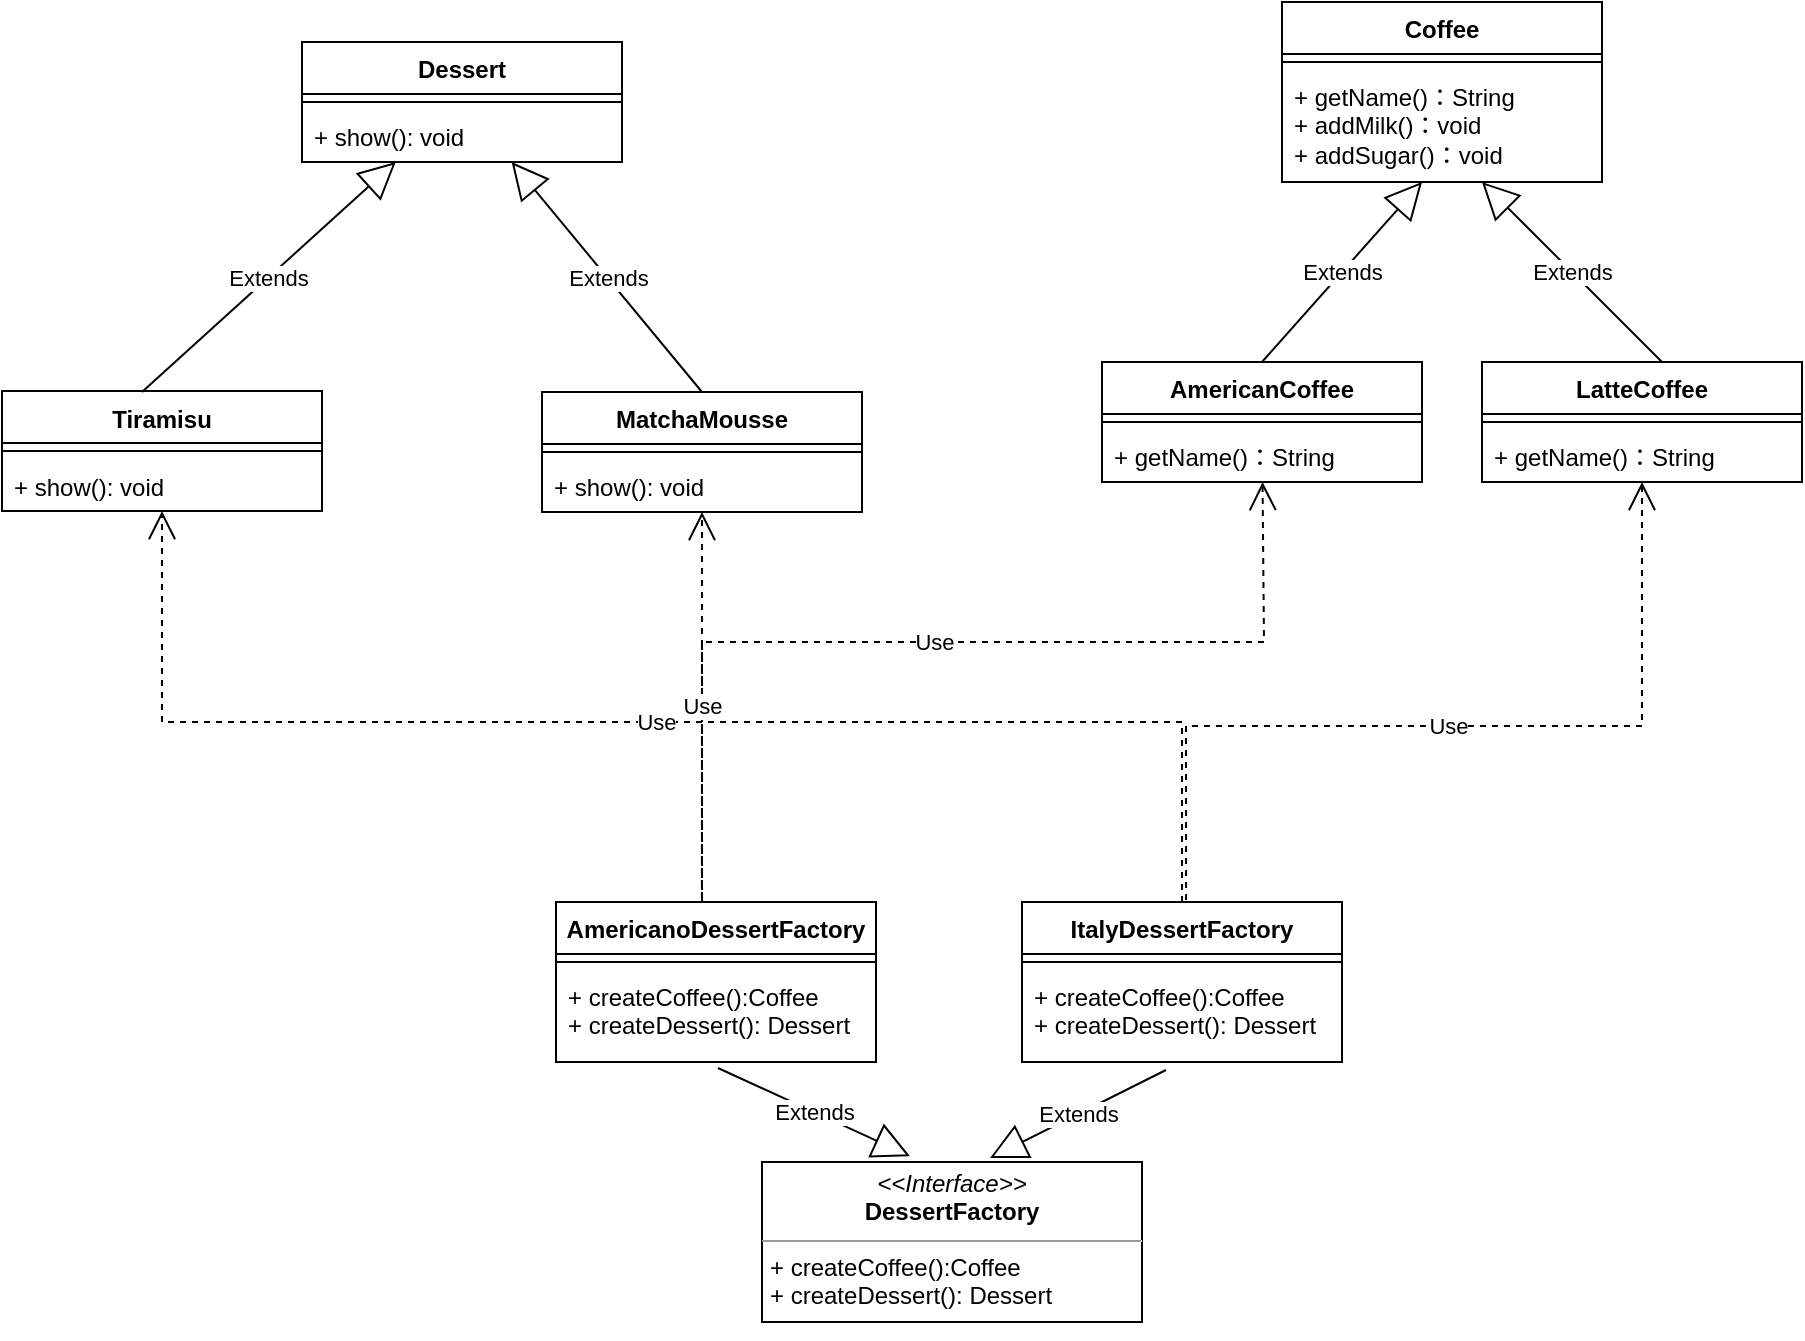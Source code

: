 <mxfile version="22.1.5" type="github">
  <diagram id="C5RBs43oDa-KdzZeNtuy" name="Page-1">
    <mxGraphModel dx="2026" dy="1145" grid="1" gridSize="10" guides="1" tooltips="1" connect="1" arrows="1" fold="1" page="1" pageScale="1" pageWidth="827" pageHeight="1169" math="0" shadow="0">
      <root>
        <mxCell id="WIyWlLk6GJQsqaUBKTNV-0" />
        <mxCell id="WIyWlLk6GJQsqaUBKTNV-1" parent="WIyWlLk6GJQsqaUBKTNV-0" />
        <mxCell id="j4x0W9tN55CfY7Mimesb-1" value="Coffee" style="swimlane;fontStyle=1;align=center;verticalAlign=top;childLayout=stackLayout;horizontal=1;startSize=26;horizontalStack=0;resizeParent=1;resizeParentMax=0;resizeLast=0;collapsible=1;marginBottom=0;whiteSpace=wrap;html=1;" vertex="1" parent="WIyWlLk6GJQsqaUBKTNV-1">
          <mxGeometry x="810" y="360" width="160" height="90" as="geometry" />
        </mxCell>
        <mxCell id="j4x0W9tN55CfY7Mimesb-2" value="" style="line;strokeWidth=1;fillColor=none;align=left;verticalAlign=middle;spacingTop=-1;spacingLeft=3;spacingRight=3;rotatable=0;labelPosition=right;points=[];portConstraint=eastwest;strokeColor=inherit;" vertex="1" parent="j4x0W9tN55CfY7Mimesb-1">
          <mxGeometry y="26" width="160" height="8" as="geometry" />
        </mxCell>
        <mxCell id="j4x0W9tN55CfY7Mimesb-3" value="+ getName()：String&lt;br&gt;+ addMilk()：void&lt;br&gt;+ addSugar()：void" style="text;strokeColor=none;fillColor=none;align=left;verticalAlign=top;spacingLeft=4;spacingRight=4;overflow=hidden;rotatable=0;points=[[0,0.5],[1,0.5]];portConstraint=eastwest;whiteSpace=wrap;html=1;" vertex="1" parent="j4x0W9tN55CfY7Mimesb-1">
          <mxGeometry y="34" width="160" height="56" as="geometry" />
        </mxCell>
        <mxCell id="j4x0W9tN55CfY7Mimesb-4" value="Extends" style="endArrow=block;endSize=16;endFill=0;html=1;rounded=0;" edge="1" parent="WIyWlLk6GJQsqaUBKTNV-1" target="j4x0W9tN55CfY7Mimesb-34">
          <mxGeometry width="160" relative="1" as="geometry">
            <mxPoint x="520" y="555" as="sourcePoint" />
            <mxPoint x="430" y="465" as="targetPoint" />
          </mxGeometry>
        </mxCell>
        <mxCell id="j4x0W9tN55CfY7Mimesb-5" value="LatteCoffee" style="swimlane;fontStyle=1;align=center;verticalAlign=top;childLayout=stackLayout;horizontal=1;startSize=26;horizontalStack=0;resizeParent=1;resizeParentMax=0;resizeLast=0;collapsible=1;marginBottom=0;whiteSpace=wrap;html=1;" vertex="1" parent="WIyWlLk6GJQsqaUBKTNV-1">
          <mxGeometry x="910" y="540" width="160" height="60" as="geometry" />
        </mxCell>
        <mxCell id="j4x0W9tN55CfY7Mimesb-6" value="" style="line;strokeWidth=1;fillColor=none;align=left;verticalAlign=middle;spacingTop=-1;spacingLeft=3;spacingRight=3;rotatable=0;labelPosition=right;points=[];portConstraint=eastwest;strokeColor=inherit;" vertex="1" parent="j4x0W9tN55CfY7Mimesb-5">
          <mxGeometry y="26" width="160" height="8" as="geometry" />
        </mxCell>
        <mxCell id="j4x0W9tN55CfY7Mimesb-7" value="+ getName()：String" style="text;strokeColor=none;fillColor=none;align=left;verticalAlign=top;spacingLeft=4;spacingRight=4;overflow=hidden;rotatable=0;points=[[0,0.5],[1,0.5]];portConstraint=eastwest;whiteSpace=wrap;html=1;" vertex="1" parent="j4x0W9tN55CfY7Mimesb-5">
          <mxGeometry y="34" width="160" height="26" as="geometry" />
        </mxCell>
        <mxCell id="j4x0W9tN55CfY7Mimesb-8" value="AmericanCoffee" style="swimlane;fontStyle=1;align=center;verticalAlign=top;childLayout=stackLayout;horizontal=1;startSize=26;horizontalStack=0;resizeParent=1;resizeParentMax=0;resizeLast=0;collapsible=1;marginBottom=0;whiteSpace=wrap;html=1;" vertex="1" parent="WIyWlLk6GJQsqaUBKTNV-1">
          <mxGeometry x="720" y="540" width="160" height="60" as="geometry" />
        </mxCell>
        <mxCell id="j4x0W9tN55CfY7Mimesb-9" value="" style="line;strokeWidth=1;fillColor=none;align=left;verticalAlign=middle;spacingTop=-1;spacingLeft=3;spacingRight=3;rotatable=0;labelPosition=right;points=[];portConstraint=eastwest;strokeColor=inherit;" vertex="1" parent="j4x0W9tN55CfY7Mimesb-8">
          <mxGeometry y="26" width="160" height="8" as="geometry" />
        </mxCell>
        <mxCell id="j4x0W9tN55CfY7Mimesb-10" value="+ getName()：String" style="text;strokeColor=none;fillColor=none;align=left;verticalAlign=top;spacingLeft=4;spacingRight=4;overflow=hidden;rotatable=0;points=[[0,0.5],[1,0.5]];portConstraint=eastwest;whiteSpace=wrap;html=1;" vertex="1" parent="j4x0W9tN55CfY7Mimesb-8">
          <mxGeometry y="34" width="160" height="26" as="geometry" />
        </mxCell>
        <mxCell id="j4x0W9tN55CfY7Mimesb-11" value="Extends" style="endArrow=block;endSize=16;endFill=0;html=1;rounded=0;entryX=0.519;entryY=1.089;entryDx=0;entryDy=0;entryPerimeter=0;exitX=0.5;exitY=0;exitDx=0;exitDy=0;" edge="1" parent="WIyWlLk6GJQsqaUBKTNV-1" source="j4x0W9tN55CfY7Mimesb-8">
          <mxGeometry width="160" relative="1" as="geometry">
            <mxPoint x="967" y="535" as="sourcePoint" />
            <mxPoint x="880" y="450" as="targetPoint" />
          </mxGeometry>
        </mxCell>
        <mxCell id="j4x0W9tN55CfY7Mimesb-26" value="Use" style="endArrow=open;endSize=12;dashed=1;html=1;rounded=0;" edge="1" parent="WIyWlLk6GJQsqaUBKTNV-1" target="j4x0W9tN55CfY7Mimesb-8">
          <mxGeometry width="160" relative="1" as="geometry">
            <mxPoint x="520" y="810" as="sourcePoint" />
            <mxPoint x="792" y="600" as="targetPoint" />
            <Array as="points">
              <mxPoint x="520" y="680" />
              <mxPoint x="801" y="680" />
            </Array>
          </mxGeometry>
        </mxCell>
        <mxCell id="j4x0W9tN55CfY7Mimesb-27" value="Use" style="endArrow=open;endSize=12;dashed=1;html=1;rounded=0;exitX=0.594;exitY=-0.037;exitDx=0;exitDy=0;exitPerimeter=0;" edge="1" parent="WIyWlLk6GJQsqaUBKTNV-1" target="j4x0W9tN55CfY7Mimesb-5">
          <mxGeometry width="160" relative="1" as="geometry">
            <mxPoint x="762.04" y="809.04" as="sourcePoint" />
            <mxPoint x="958.96" y="364.99" as="targetPoint" />
            <Array as="points">
              <mxPoint x="762" y="722" />
              <mxPoint x="990" y="722" />
            </Array>
          </mxGeometry>
        </mxCell>
        <mxCell id="j4x0W9tN55CfY7Mimesb-28" value="AmericanoDessertFactory" style="swimlane;fontStyle=1;align=center;verticalAlign=top;childLayout=stackLayout;horizontal=1;startSize=26;horizontalStack=0;resizeParent=1;resizeParentMax=0;resizeLast=0;collapsible=1;marginBottom=0;whiteSpace=wrap;html=1;" vertex="1" parent="WIyWlLk6GJQsqaUBKTNV-1">
          <mxGeometry x="447" y="810" width="160" height="80" as="geometry" />
        </mxCell>
        <mxCell id="j4x0W9tN55CfY7Mimesb-29" value="" style="line;strokeWidth=1;fillColor=none;align=left;verticalAlign=middle;spacingTop=-1;spacingLeft=3;spacingRight=3;rotatable=0;labelPosition=right;points=[];portConstraint=eastwest;strokeColor=inherit;" vertex="1" parent="j4x0W9tN55CfY7Mimesb-28">
          <mxGeometry y="26" width="160" height="8" as="geometry" />
        </mxCell>
        <mxCell id="j4x0W9tN55CfY7Mimesb-30" value="+ createCoffee():Coffee&lt;br&gt;+ createDessert(): Dessert" style="text;strokeColor=none;fillColor=none;align=left;verticalAlign=top;spacingLeft=4;spacingRight=4;overflow=hidden;rotatable=0;points=[[0,0.5],[1,0.5]];portConstraint=eastwest;whiteSpace=wrap;html=1;" vertex="1" parent="j4x0W9tN55CfY7Mimesb-28">
          <mxGeometry y="34" width="160" height="46" as="geometry" />
        </mxCell>
        <mxCell id="j4x0W9tN55CfY7Mimesb-31" value="ItalyDessertFactory" style="swimlane;fontStyle=1;align=center;verticalAlign=top;childLayout=stackLayout;horizontal=1;startSize=26;horizontalStack=0;resizeParent=1;resizeParentMax=0;resizeLast=0;collapsible=1;marginBottom=0;whiteSpace=wrap;html=1;" vertex="1" parent="WIyWlLk6GJQsqaUBKTNV-1">
          <mxGeometry x="680" y="810" width="160" height="80" as="geometry" />
        </mxCell>
        <mxCell id="j4x0W9tN55CfY7Mimesb-32" value="" style="line;strokeWidth=1;fillColor=none;align=left;verticalAlign=middle;spacingTop=-1;spacingLeft=3;spacingRight=3;rotatable=0;labelPosition=right;points=[];portConstraint=eastwest;strokeColor=inherit;" vertex="1" parent="j4x0W9tN55CfY7Mimesb-31">
          <mxGeometry y="26" width="160" height="8" as="geometry" />
        </mxCell>
        <mxCell id="j4x0W9tN55CfY7Mimesb-33" value="+ createCoffee():Coffee&lt;br&gt;+ createDessert(): Dessert" style="text;strokeColor=none;fillColor=none;align=left;verticalAlign=top;spacingLeft=4;spacingRight=4;overflow=hidden;rotatable=0;points=[[0,0.5],[1,0.5]];portConstraint=eastwest;whiteSpace=wrap;html=1;" vertex="1" parent="j4x0W9tN55CfY7Mimesb-31">
          <mxGeometry y="34" width="160" height="46" as="geometry" />
        </mxCell>
        <mxCell id="j4x0W9tN55CfY7Mimesb-34" value="Dessert&lt;br&gt;" style="swimlane;fontStyle=1;align=center;verticalAlign=top;childLayout=stackLayout;horizontal=1;startSize=26;horizontalStack=0;resizeParent=1;resizeParentMax=0;resizeLast=0;collapsible=1;marginBottom=0;whiteSpace=wrap;html=1;" vertex="1" parent="WIyWlLk6GJQsqaUBKTNV-1">
          <mxGeometry x="320" y="380" width="160" height="60" as="geometry" />
        </mxCell>
        <mxCell id="j4x0W9tN55CfY7Mimesb-36" value="" style="line;strokeWidth=1;fillColor=none;align=left;verticalAlign=middle;spacingTop=-1;spacingLeft=3;spacingRight=3;rotatable=0;labelPosition=right;points=[];portConstraint=eastwest;strokeColor=inherit;" vertex="1" parent="j4x0W9tN55CfY7Mimesb-34">
          <mxGeometry y="26" width="160" height="8" as="geometry" />
        </mxCell>
        <mxCell id="j4x0W9tN55CfY7Mimesb-37" value="+ show(): void&lt;br&gt;" style="text;strokeColor=none;fillColor=none;align=left;verticalAlign=top;spacingLeft=4;spacingRight=4;overflow=hidden;rotatable=0;points=[[0,0.5],[1,0.5]];portConstraint=eastwest;whiteSpace=wrap;html=1;" vertex="1" parent="j4x0W9tN55CfY7Mimesb-34">
          <mxGeometry y="34" width="160" height="26" as="geometry" />
        </mxCell>
        <mxCell id="j4x0W9tN55CfY7Mimesb-38" value="&lt;p style=&quot;margin:0px;margin-top:4px;text-align:center;&quot;&gt;&lt;i&gt;&amp;lt;&amp;lt;Interface&amp;gt;&amp;gt;&lt;/i&gt;&lt;br&gt;&lt;b&gt;DessertFactory&lt;/b&gt;&lt;/p&gt;&lt;hr size=&quot;1&quot;&gt;&lt;p style=&quot;margin:0px;margin-left:4px;&quot;&gt;+ createCoffee():Coffee&lt;/p&gt;&lt;p style=&quot;margin:0px;margin-left:4px;&quot;&gt;+ createDessert(): Dessert&lt;/p&gt;" style="verticalAlign=top;align=left;overflow=fill;fontSize=12;fontFamily=Helvetica;html=1;whiteSpace=wrap;" vertex="1" parent="WIyWlLk6GJQsqaUBKTNV-1">
          <mxGeometry x="550" y="940" width="190" height="80" as="geometry" />
        </mxCell>
        <mxCell id="j4x0W9tN55CfY7Mimesb-39" style="edgeStyle=orthogonalEdgeStyle;rounded=0;orthogonalLoop=1;jettySize=auto;html=1;exitX=0.5;exitY=1;exitDx=0;exitDy=0;" edge="1" parent="WIyWlLk6GJQsqaUBKTNV-1" source="j4x0W9tN55CfY7Mimesb-38" target="j4x0W9tN55CfY7Mimesb-38">
          <mxGeometry relative="1" as="geometry" />
        </mxCell>
        <mxCell id="j4x0W9tN55CfY7Mimesb-40" value="Extends" style="endArrow=block;endSize=16;endFill=0;html=1;rounded=0;exitX=0.506;exitY=1.065;exitDx=0;exitDy=0;entryX=0.389;entryY=-0.037;entryDx=0;entryDy=0;entryPerimeter=0;exitPerimeter=0;" edge="1" parent="WIyWlLk6GJQsqaUBKTNV-1" source="j4x0W9tN55CfY7Mimesb-30" target="j4x0W9tN55CfY7Mimesb-38">
          <mxGeometry width="160" relative="1" as="geometry">
            <mxPoint x="527" y="889.998" as="sourcePoint" />
            <mxPoint x="641" y="868.02" as="targetPoint" />
          </mxGeometry>
        </mxCell>
        <mxCell id="j4x0W9tN55CfY7Mimesb-41" value="Extends" style="endArrow=block;endSize=16;endFill=0;html=1;rounded=0;exitX=0.45;exitY=1.087;exitDx=0;exitDy=0;entryX=0.6;entryY=-0.025;entryDx=0;entryDy=0;entryPerimeter=0;exitPerimeter=0;" edge="1" parent="WIyWlLk6GJQsqaUBKTNV-1" source="j4x0W9tN55CfY7Mimesb-33" target="j4x0W9tN55CfY7Mimesb-38">
          <mxGeometry width="160" relative="1" as="geometry">
            <mxPoint x="570" y="880" as="sourcePoint" />
            <mxPoint x="666" y="924" as="targetPoint" />
          </mxGeometry>
        </mxCell>
        <mxCell id="j4x0W9tN55CfY7Mimesb-47" value="Tiramisu" style="swimlane;fontStyle=1;align=center;verticalAlign=top;childLayout=stackLayout;horizontal=1;startSize=26;horizontalStack=0;resizeParent=1;resizeParentMax=0;resizeLast=0;collapsible=1;marginBottom=0;whiteSpace=wrap;html=1;" vertex="1" parent="WIyWlLk6GJQsqaUBKTNV-1">
          <mxGeometry x="170" y="554.5" width="160" height="60" as="geometry" />
        </mxCell>
        <mxCell id="j4x0W9tN55CfY7Mimesb-49" value="" style="line;strokeWidth=1;fillColor=none;align=left;verticalAlign=middle;spacingTop=-1;spacingLeft=3;spacingRight=3;rotatable=0;labelPosition=right;points=[];portConstraint=eastwest;strokeColor=inherit;" vertex="1" parent="j4x0W9tN55CfY7Mimesb-47">
          <mxGeometry y="26" width="160" height="8" as="geometry" />
        </mxCell>
        <mxCell id="j4x0W9tN55CfY7Mimesb-50" value="+ show(): void" style="text;strokeColor=none;fillColor=none;align=left;verticalAlign=top;spacingLeft=4;spacingRight=4;overflow=hidden;rotatable=0;points=[[0,0.5],[1,0.5]];portConstraint=eastwest;whiteSpace=wrap;html=1;" vertex="1" parent="j4x0W9tN55CfY7Mimesb-47">
          <mxGeometry y="34" width="160" height="26" as="geometry" />
        </mxCell>
        <mxCell id="j4x0W9tN55CfY7Mimesb-52" value="MatchaMousse" style="swimlane;fontStyle=1;align=center;verticalAlign=top;childLayout=stackLayout;horizontal=1;startSize=26;horizontalStack=0;resizeParent=1;resizeParentMax=0;resizeLast=0;collapsible=1;marginBottom=0;whiteSpace=wrap;html=1;" vertex="1" parent="WIyWlLk6GJQsqaUBKTNV-1">
          <mxGeometry x="440" y="555" width="160" height="60" as="geometry" />
        </mxCell>
        <mxCell id="j4x0W9tN55CfY7Mimesb-53" value="" style="line;strokeWidth=1;fillColor=none;align=left;verticalAlign=middle;spacingTop=-1;spacingLeft=3;spacingRight=3;rotatable=0;labelPosition=right;points=[];portConstraint=eastwest;strokeColor=inherit;" vertex="1" parent="j4x0W9tN55CfY7Mimesb-52">
          <mxGeometry y="26" width="160" height="8" as="geometry" />
        </mxCell>
        <mxCell id="j4x0W9tN55CfY7Mimesb-54" value="+ show(): void" style="text;strokeColor=none;fillColor=none;align=left;verticalAlign=top;spacingLeft=4;spacingRight=4;overflow=hidden;rotatable=0;points=[[0,0.5],[1,0.5]];portConstraint=eastwest;whiteSpace=wrap;html=1;" vertex="1" parent="j4x0W9tN55CfY7Mimesb-52">
          <mxGeometry y="34" width="160" height="26" as="geometry" />
        </mxCell>
        <mxCell id="j4x0W9tN55CfY7Mimesb-55" value="Extends" style="endArrow=block;endSize=16;endFill=0;html=1;rounded=0;" edge="1" parent="WIyWlLk6GJQsqaUBKTNV-1">
          <mxGeometry width="160" relative="1" as="geometry">
            <mxPoint x="1000" y="540" as="sourcePoint" />
            <mxPoint x="910" y="450" as="targetPoint" />
          </mxGeometry>
        </mxCell>
        <mxCell id="j4x0W9tN55CfY7Mimesb-56" value="Extends" style="endArrow=block;endSize=16;endFill=0;html=1;rounded=0;exitX=0.5;exitY=0;exitDx=0;exitDy=0;" edge="1" parent="WIyWlLk6GJQsqaUBKTNV-1" target="j4x0W9tN55CfY7Mimesb-34">
          <mxGeometry width="160" relative="1" as="geometry">
            <mxPoint x="240" y="555" as="sourcePoint" />
            <mxPoint x="320" y="465" as="targetPoint" />
          </mxGeometry>
        </mxCell>
        <mxCell id="j4x0W9tN55CfY7Mimesb-57" value="Use" style="endArrow=open;endSize=12;dashed=1;html=1;rounded=0;exitX=0.456;exitY=-0.025;exitDx=0;exitDy=0;exitPerimeter=0;" edge="1" parent="WIyWlLk6GJQsqaUBKTNV-1" source="j4x0W9tN55CfY7Mimesb-28" target="j4x0W9tN55CfY7Mimesb-52">
          <mxGeometry width="160" relative="1" as="geometry">
            <mxPoint x="330" y="580" as="sourcePoint" />
            <mxPoint x="490" y="580" as="targetPoint" />
          </mxGeometry>
        </mxCell>
        <mxCell id="j4x0W9tN55CfY7Mimesb-59" value="Use" style="endArrow=open;endSize=12;dashed=1;html=1;rounded=0;" edge="1" parent="WIyWlLk6GJQsqaUBKTNV-1" source="j4x0W9tN55CfY7Mimesb-31" target="j4x0W9tN55CfY7Mimesb-47">
          <mxGeometry width="160" relative="1" as="geometry">
            <mxPoint x="330" y="580" as="sourcePoint" />
            <mxPoint x="490" y="580" as="targetPoint" />
            <Array as="points">
              <mxPoint x="760" y="720" />
              <mxPoint x="250" y="720" />
            </Array>
          </mxGeometry>
        </mxCell>
      </root>
    </mxGraphModel>
  </diagram>
</mxfile>
